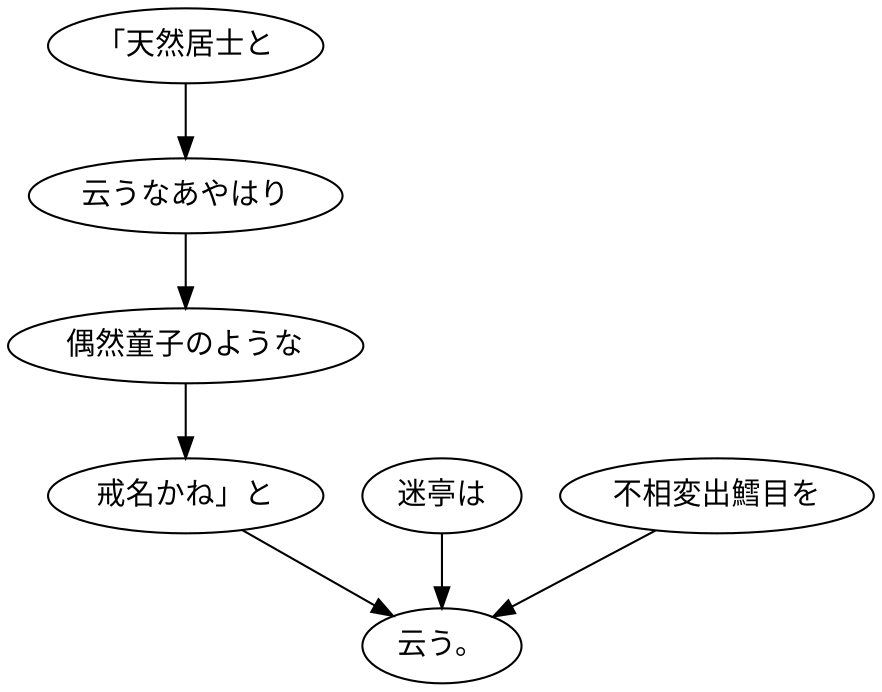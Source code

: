 digraph graph1382 {
	node0 [label="「天然居士と"];
	node1 [label="云うなあやはり"];
	node2 [label="偶然童子のような"];
	node3 [label="戒名かね」と"];
	node4 [label="迷亭は"];
	node5 [label="不相変出鱈目を"];
	node6 [label="云う。"];
	node0 -> node1;
	node1 -> node2;
	node2 -> node3;
	node3 -> node6;
	node4 -> node6;
	node5 -> node6;
}
